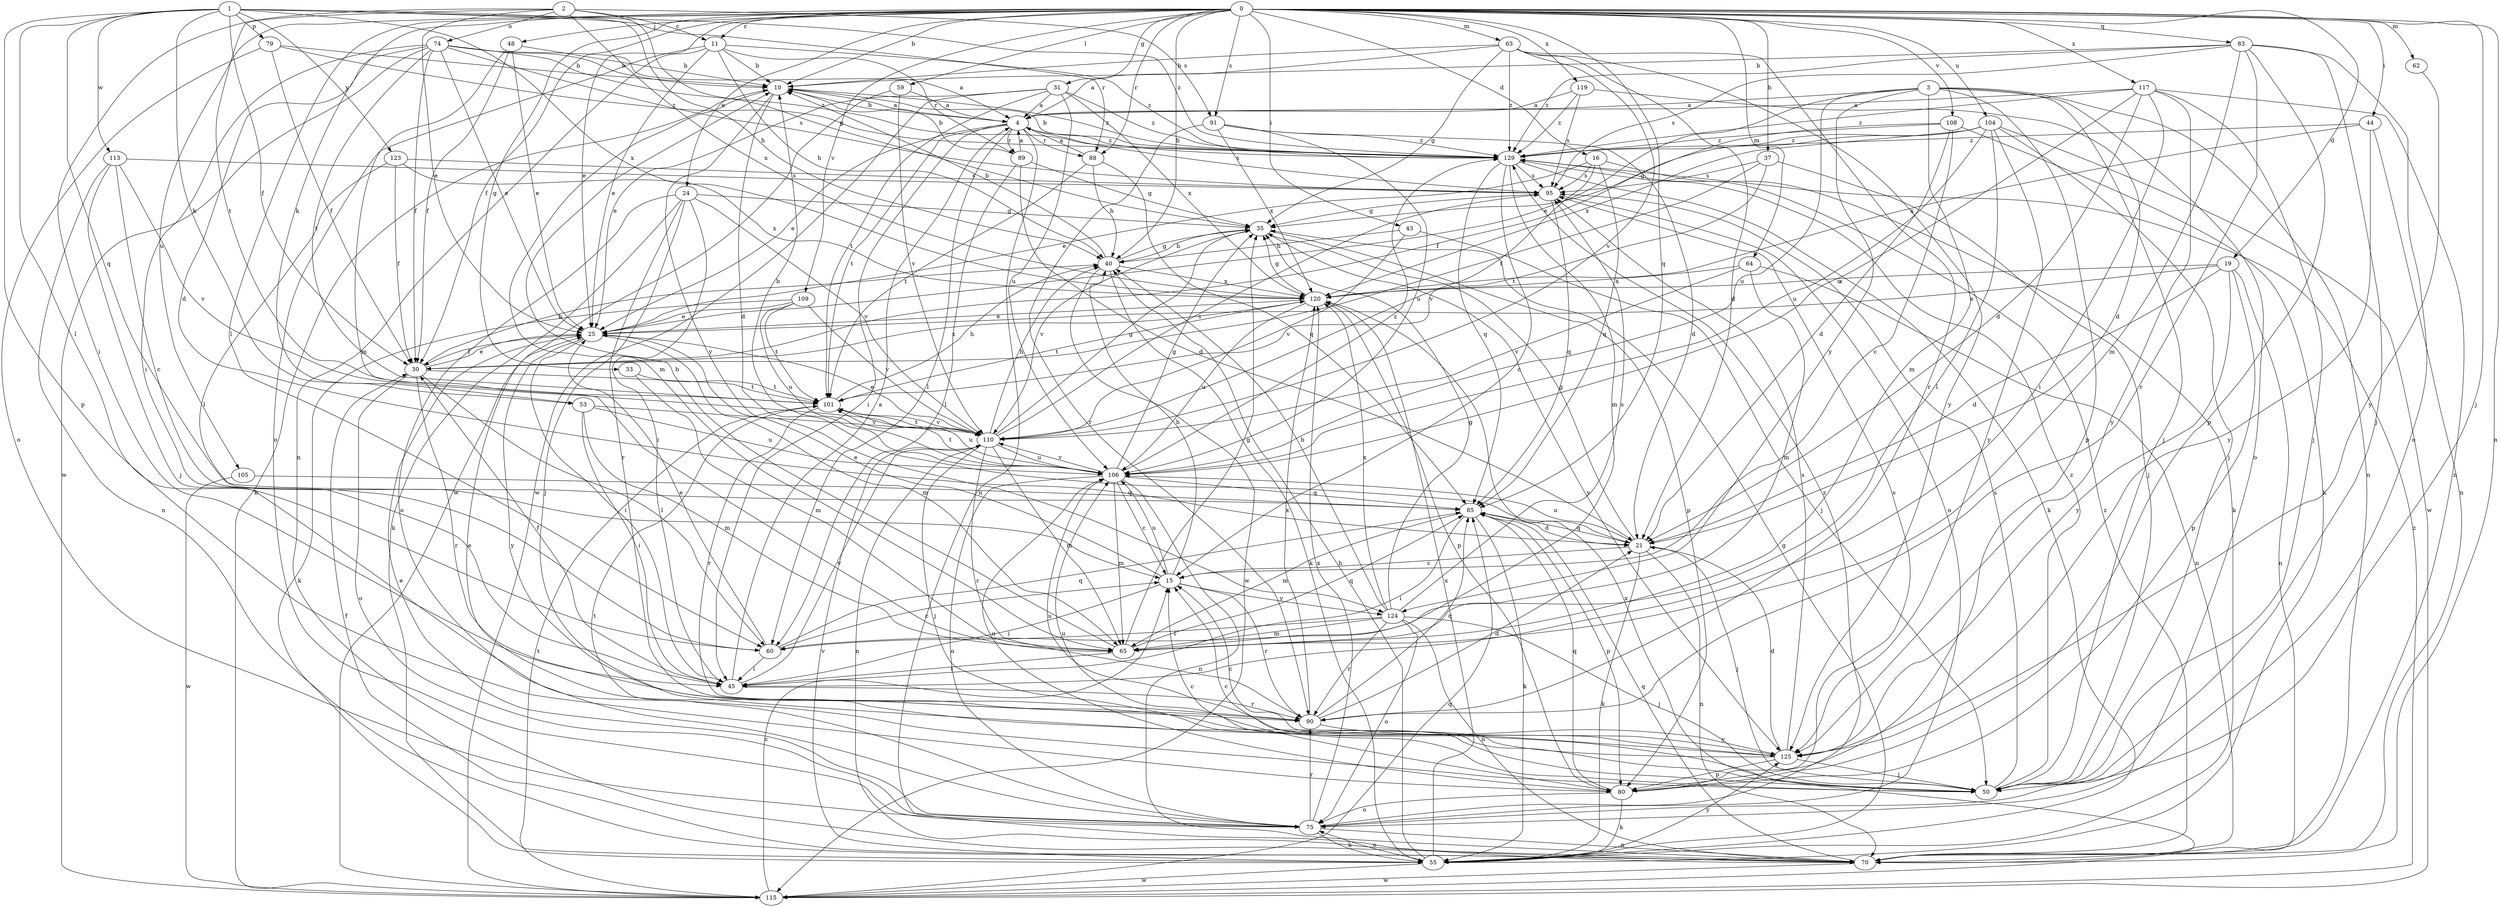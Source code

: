 strict digraph  {
0;
1;
2;
3;
4;
10;
11;
15;
16;
19;
21;
24;
25;
30;
31;
33;
35;
37;
40;
43;
44;
45;
48;
50;
53;
55;
59;
60;
62;
63;
64;
65;
70;
74;
75;
79;
80;
83;
85;
88;
89;
90;
91;
95;
101;
104;
105;
106;
108;
109;
110;
113;
115;
117;
119;
120;
123;
124;
125;
129;
0 -> 10  [label=b];
0 -> 11  [label=c];
0 -> 16  [label=d];
0 -> 19  [label=d];
0 -> 24  [label=e];
0 -> 25  [label=e];
0 -> 30  [label=f];
0 -> 31  [label=g];
0 -> 33  [label=g];
0 -> 37  [label=h];
0 -> 40  [label=h];
0 -> 43  [label=i];
0 -> 44  [label=i];
0 -> 48  [label=j];
0 -> 50  [label=j];
0 -> 53  [label=k];
0 -> 59  [label=l];
0 -> 60  [label=l];
0 -> 62  [label=m];
0 -> 63  [label=m];
0 -> 64  [label=m];
0 -> 70  [label=n];
0 -> 83  [label=q];
0 -> 85  [label=q];
0 -> 88  [label=r];
0 -> 91  [label=s];
0 -> 104  [label=u];
0 -> 105  [label=u];
0 -> 108  [label=v];
0 -> 109  [label=v];
0 -> 117  [label=x];
0 -> 119  [label=x];
1 -> 30  [label=f];
1 -> 40  [label=h];
1 -> 53  [label=k];
1 -> 60  [label=l];
1 -> 79  [label=p];
1 -> 80  [label=p];
1 -> 85  [label=q];
1 -> 88  [label=r];
1 -> 113  [label=w];
1 -> 120  [label=x];
1 -> 123  [label=y];
1 -> 129  [label=z];
2 -> 11  [label=c];
2 -> 25  [label=e];
2 -> 35  [label=g];
2 -> 45  [label=i];
2 -> 74  [label=o];
2 -> 91  [label=s];
2 -> 101  [label=t];
2 -> 120  [label=x];
3 -> 4  [label=a];
3 -> 25  [label=e];
3 -> 50  [label=j];
3 -> 65  [label=m];
3 -> 70  [label=n];
3 -> 75  [label=o];
3 -> 80  [label=p];
3 -> 106  [label=u];
3 -> 124  [label=y];
4 -> 10  [label=b];
4 -> 25  [label=e];
4 -> 45  [label=i];
4 -> 60  [label=l];
4 -> 70  [label=n];
4 -> 88  [label=r];
4 -> 89  [label=r];
4 -> 95  [label=s];
4 -> 101  [label=t];
4 -> 129  [label=z];
10 -> 4  [label=a];
10 -> 21  [label=d];
10 -> 65  [label=m];
10 -> 124  [label=y];
10 -> 129  [label=z];
11 -> 10  [label=b];
11 -> 25  [label=e];
11 -> 40  [label=h];
11 -> 70  [label=n];
11 -> 75  [label=o];
11 -> 89  [label=r];
11 -> 129  [label=z];
15 -> 25  [label=e];
15 -> 40  [label=h];
15 -> 45  [label=i];
15 -> 90  [label=r];
15 -> 106  [label=u];
15 -> 124  [label=y];
16 -> 25  [label=e];
16 -> 55  [label=k];
16 -> 85  [label=q];
16 -> 95  [label=s];
16 -> 110  [label=v];
19 -> 21  [label=d];
19 -> 25  [label=e];
19 -> 70  [label=n];
19 -> 80  [label=p];
19 -> 120  [label=x];
19 -> 125  [label=y];
21 -> 15  [label=c];
21 -> 35  [label=g];
21 -> 50  [label=j];
21 -> 55  [label=k];
21 -> 70  [label=n];
21 -> 85  [label=q];
21 -> 106  [label=u];
24 -> 35  [label=g];
24 -> 45  [label=i];
24 -> 50  [label=j];
24 -> 55  [label=k];
24 -> 75  [label=o];
24 -> 90  [label=r];
24 -> 110  [label=v];
25 -> 30  [label=f];
25 -> 45  [label=i];
25 -> 65  [label=m];
25 -> 125  [label=y];
30 -> 25  [label=e];
30 -> 40  [label=h];
30 -> 60  [label=l];
30 -> 75  [label=o];
30 -> 90  [label=r];
30 -> 101  [label=t];
30 -> 120  [label=x];
31 -> 4  [label=a];
31 -> 25  [label=e];
31 -> 101  [label=t];
31 -> 106  [label=u];
31 -> 115  [label=w];
31 -> 120  [label=x];
31 -> 129  [label=z];
33 -> 65  [label=m];
33 -> 101  [label=t];
35 -> 40  [label=h];
35 -> 80  [label=p];
35 -> 110  [label=v];
35 -> 125  [label=y];
37 -> 30  [label=f];
37 -> 50  [label=j];
37 -> 95  [label=s];
37 -> 101  [label=t];
40 -> 10  [label=b];
40 -> 35  [label=g];
40 -> 55  [label=k];
40 -> 115  [label=w];
40 -> 120  [label=x];
43 -> 40  [label=h];
43 -> 50  [label=j];
43 -> 110  [label=v];
44 -> 70  [label=n];
44 -> 120  [label=x];
44 -> 125  [label=y];
44 -> 129  [label=z];
45 -> 4  [label=a];
45 -> 30  [label=f];
45 -> 90  [label=r];
45 -> 110  [label=v];
48 -> 10  [label=b];
48 -> 25  [label=e];
48 -> 30  [label=f];
48 -> 65  [label=m];
50 -> 15  [label=c];
50 -> 95  [label=s];
50 -> 106  [label=u];
50 -> 129  [label=z];
53 -> 45  [label=i];
53 -> 65  [label=m];
53 -> 106  [label=u];
53 -> 110  [label=v];
55 -> 35  [label=g];
55 -> 40  [label=h];
55 -> 75  [label=o];
55 -> 110  [label=v];
55 -> 115  [label=w];
55 -> 120  [label=x];
55 -> 125  [label=y];
59 -> 4  [label=a];
59 -> 110  [label=v];
59 -> 115  [label=w];
60 -> 15  [label=c];
60 -> 25  [label=e];
60 -> 45  [label=i];
60 -> 85  [label=q];
62 -> 125  [label=y];
63 -> 4  [label=a];
63 -> 10  [label=b];
63 -> 21  [label=d];
63 -> 35  [label=g];
63 -> 90  [label=r];
63 -> 110  [label=v];
63 -> 125  [label=y];
63 -> 129  [label=z];
64 -> 65  [label=m];
64 -> 70  [label=n];
64 -> 110  [label=v];
64 -> 120  [label=x];
65 -> 10  [label=b];
65 -> 35  [label=g];
65 -> 45  [label=i];
65 -> 85  [label=q];
70 -> 30  [label=f];
70 -> 85  [label=q];
70 -> 115  [label=w];
70 -> 129  [label=z];
74 -> 4  [label=a];
74 -> 10  [label=b];
74 -> 21  [label=d];
74 -> 25  [label=e];
74 -> 30  [label=f];
74 -> 45  [label=i];
74 -> 95  [label=s];
74 -> 101  [label=t];
74 -> 115  [label=w];
74 -> 129  [label=z];
75 -> 25  [label=e];
75 -> 55  [label=k];
75 -> 70  [label=n];
75 -> 90  [label=r];
75 -> 101  [label=t];
75 -> 120  [label=x];
75 -> 129  [label=z];
79 -> 10  [label=b];
79 -> 30  [label=f];
79 -> 75  [label=o];
79 -> 129  [label=z];
80 -> 15  [label=c];
80 -> 55  [label=k];
80 -> 75  [label=o];
80 -> 85  [label=q];
80 -> 95  [label=s];
80 -> 106  [label=u];
83 -> 10  [label=b];
83 -> 50  [label=j];
83 -> 65  [label=m];
83 -> 75  [label=o];
83 -> 80  [label=p];
83 -> 90  [label=r];
83 -> 95  [label=s];
83 -> 129  [label=z];
85 -> 21  [label=d];
85 -> 45  [label=i];
85 -> 55  [label=k];
85 -> 65  [label=m];
85 -> 80  [label=p];
88 -> 4  [label=a];
88 -> 40  [label=h];
88 -> 85  [label=q];
88 -> 101  [label=t];
89 -> 4  [label=a];
89 -> 10  [label=b];
89 -> 21  [label=d];
89 -> 35  [label=g];
89 -> 60  [label=l];
90 -> 21  [label=d];
90 -> 85  [label=q];
90 -> 120  [label=x];
90 -> 125  [label=y];
91 -> 21  [label=d];
91 -> 90  [label=r];
91 -> 106  [label=u];
91 -> 120  [label=x];
91 -> 129  [label=z];
95 -> 35  [label=g];
95 -> 75  [label=o];
95 -> 85  [label=q];
101 -> 40  [label=h];
101 -> 90  [label=r];
101 -> 106  [label=u];
101 -> 110  [label=v];
104 -> 35  [label=g];
104 -> 50  [label=j];
104 -> 60  [label=l];
104 -> 106  [label=u];
104 -> 115  [label=w];
104 -> 120  [label=x];
104 -> 125  [label=y];
104 -> 129  [label=z];
105 -> 85  [label=q];
105 -> 115  [label=w];
106 -> 10  [label=b];
106 -> 15  [label=c];
106 -> 35  [label=g];
106 -> 65  [label=m];
106 -> 70  [label=n];
106 -> 75  [label=o];
106 -> 85  [label=q];
106 -> 101  [label=t];
106 -> 110  [label=v];
106 -> 129  [label=z];
108 -> 15  [label=c];
108 -> 21  [label=d];
108 -> 30  [label=f];
108 -> 55  [label=k];
108 -> 129  [label=z];
109 -> 25  [label=e];
109 -> 55  [label=k];
109 -> 101  [label=t];
109 -> 106  [label=u];
109 -> 110  [label=v];
110 -> 25  [label=e];
110 -> 35  [label=g];
110 -> 40  [label=h];
110 -> 50  [label=j];
110 -> 65  [label=m];
110 -> 70  [label=n];
110 -> 90  [label=r];
110 -> 95  [label=s];
110 -> 101  [label=t];
110 -> 106  [label=u];
113 -> 15  [label=c];
113 -> 50  [label=j];
113 -> 70  [label=n];
113 -> 95  [label=s];
113 -> 110  [label=v];
115 -> 10  [label=b];
115 -> 15  [label=c];
115 -> 85  [label=q];
115 -> 101  [label=t];
115 -> 120  [label=x];
115 -> 129  [label=z];
117 -> 4  [label=a];
117 -> 21  [label=d];
117 -> 45  [label=i];
117 -> 50  [label=j];
117 -> 70  [label=n];
117 -> 106  [label=u];
117 -> 125  [label=y];
117 -> 129  [label=z];
119 -> 4  [label=a];
119 -> 21  [label=d];
119 -> 95  [label=s];
119 -> 129  [label=z];
120 -> 25  [label=e];
120 -> 35  [label=g];
120 -> 80  [label=p];
120 -> 101  [label=t];
120 -> 106  [label=u];
123 -> 30  [label=f];
123 -> 60  [label=l];
123 -> 95  [label=s];
123 -> 120  [label=x];
124 -> 35  [label=g];
124 -> 40  [label=h];
124 -> 50  [label=j];
124 -> 60  [label=l];
124 -> 65  [label=m];
124 -> 70  [label=n];
124 -> 75  [label=o];
124 -> 90  [label=r];
124 -> 95  [label=s];
124 -> 120  [label=x];
125 -> 15  [label=c];
125 -> 21  [label=d];
125 -> 25  [label=e];
125 -> 50  [label=j];
125 -> 80  [label=p];
125 -> 95  [label=s];
125 -> 106  [label=u];
129 -> 10  [label=b];
129 -> 15  [label=c];
129 -> 55  [label=k];
129 -> 65  [label=m];
129 -> 85  [label=q];
129 -> 95  [label=s];
}
